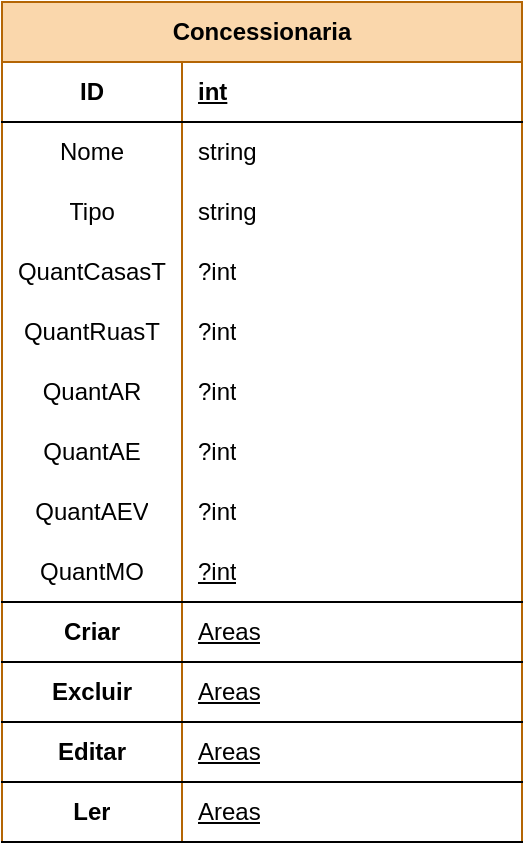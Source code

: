 <mxfile version="27.0.3">
  <diagram name="Página-1" id="a1Q3KeeRZzB9H183323k">
    <mxGraphModel dx="-798" dy="418" grid="1" gridSize="10" guides="1" tooltips="1" connect="1" arrows="1" fold="1" page="1" pageScale="1" pageWidth="827" pageHeight="1169" math="0" shadow="0">
      <root>
        <mxCell id="0" />
        <mxCell id="1" parent="0" />
        <mxCell id="GyBAFvrRMr1z9Tl2SE4X-1" value="Concessionaria" style="shape=table;startSize=30;container=1;collapsible=1;childLayout=tableLayout;fixedRows=1;rowLines=0;fontStyle=1;align=center;resizeLast=1;html=1;whiteSpace=wrap;fillColor=#fad7ac;strokeColor=#b46504;" vertex="1" parent="1">
          <mxGeometry x="1680" y="240" width="260" height="420" as="geometry" />
        </mxCell>
        <mxCell id="GyBAFvrRMr1z9Tl2SE4X-2" value="" style="shape=tableRow;horizontal=0;startSize=0;swimlaneHead=0;swimlaneBody=0;fillColor=none;collapsible=0;dropTarget=0;points=[[0,0.5],[1,0.5]];portConstraint=eastwest;top=0;left=0;right=0;bottom=1;html=1;" vertex="1" parent="GyBAFvrRMr1z9Tl2SE4X-1">
          <mxGeometry y="30" width="260" height="30" as="geometry" />
        </mxCell>
        <mxCell id="GyBAFvrRMr1z9Tl2SE4X-3" value="ID" style="shape=partialRectangle;connectable=0;fillColor=none;top=0;left=0;bottom=0;right=0;fontStyle=1;overflow=hidden;html=1;whiteSpace=wrap;" vertex="1" parent="GyBAFvrRMr1z9Tl2SE4X-2">
          <mxGeometry width="90" height="30" as="geometry">
            <mxRectangle width="90" height="30" as="alternateBounds" />
          </mxGeometry>
        </mxCell>
        <mxCell id="GyBAFvrRMr1z9Tl2SE4X-4" value="int" style="shape=partialRectangle;connectable=0;fillColor=none;top=0;left=0;bottom=0;right=0;align=left;spacingLeft=6;fontStyle=5;overflow=hidden;html=1;whiteSpace=wrap;" vertex="1" parent="GyBAFvrRMr1z9Tl2SE4X-2">
          <mxGeometry x="90" width="170" height="30" as="geometry">
            <mxRectangle width="170" height="30" as="alternateBounds" />
          </mxGeometry>
        </mxCell>
        <mxCell id="GyBAFvrRMr1z9Tl2SE4X-5" value="" style="shape=tableRow;horizontal=0;startSize=0;swimlaneHead=0;swimlaneBody=0;fillColor=none;collapsible=0;dropTarget=0;points=[[0,0.5],[1,0.5]];portConstraint=eastwest;top=0;left=0;right=0;bottom=0;html=1;" vertex="1" parent="GyBAFvrRMr1z9Tl2SE4X-1">
          <mxGeometry y="60" width="260" height="30" as="geometry" />
        </mxCell>
        <mxCell id="GyBAFvrRMr1z9Tl2SE4X-6" value="Nome" style="shape=partialRectangle;connectable=0;fillColor=none;top=0;left=0;bottom=0;right=0;editable=1;overflow=hidden;html=1;whiteSpace=wrap;" vertex="1" parent="GyBAFvrRMr1z9Tl2SE4X-5">
          <mxGeometry width="90" height="30" as="geometry">
            <mxRectangle width="90" height="30" as="alternateBounds" />
          </mxGeometry>
        </mxCell>
        <mxCell id="GyBAFvrRMr1z9Tl2SE4X-7" value="string" style="shape=partialRectangle;connectable=0;fillColor=none;top=0;left=0;bottom=0;right=0;align=left;spacingLeft=6;overflow=hidden;html=1;whiteSpace=wrap;" vertex="1" parent="GyBAFvrRMr1z9Tl2SE4X-5">
          <mxGeometry x="90" width="170" height="30" as="geometry">
            <mxRectangle width="170" height="30" as="alternateBounds" />
          </mxGeometry>
        </mxCell>
        <mxCell id="GyBAFvrRMr1z9Tl2SE4X-8" value="" style="shape=tableRow;horizontal=0;startSize=0;swimlaneHead=0;swimlaneBody=0;fillColor=none;collapsible=0;dropTarget=0;points=[[0,0.5],[1,0.5]];portConstraint=eastwest;top=0;left=0;right=0;bottom=0;html=1;" vertex="1" parent="GyBAFvrRMr1z9Tl2SE4X-1">
          <mxGeometry y="90" width="260" height="30" as="geometry" />
        </mxCell>
        <mxCell id="GyBAFvrRMr1z9Tl2SE4X-9" value="Tipo" style="shape=partialRectangle;connectable=0;fillColor=none;top=0;left=0;bottom=0;right=0;editable=1;overflow=hidden;html=1;whiteSpace=wrap;" vertex="1" parent="GyBAFvrRMr1z9Tl2SE4X-8">
          <mxGeometry width="90" height="30" as="geometry">
            <mxRectangle width="90" height="30" as="alternateBounds" />
          </mxGeometry>
        </mxCell>
        <mxCell id="GyBAFvrRMr1z9Tl2SE4X-10" value="string" style="shape=partialRectangle;connectable=0;fillColor=none;top=0;left=0;bottom=0;right=0;align=left;spacingLeft=6;overflow=hidden;html=1;whiteSpace=wrap;" vertex="1" parent="GyBAFvrRMr1z9Tl2SE4X-8">
          <mxGeometry x="90" width="170" height="30" as="geometry">
            <mxRectangle width="170" height="30" as="alternateBounds" />
          </mxGeometry>
        </mxCell>
        <mxCell id="GyBAFvrRMr1z9Tl2SE4X-11" value="" style="shape=tableRow;horizontal=0;startSize=0;swimlaneHead=0;swimlaneBody=0;fillColor=none;collapsible=0;dropTarget=0;points=[[0,0.5],[1,0.5]];portConstraint=eastwest;top=0;left=0;right=0;bottom=0;html=1;" vertex="1" parent="GyBAFvrRMr1z9Tl2SE4X-1">
          <mxGeometry y="120" width="260" height="30" as="geometry" />
        </mxCell>
        <mxCell id="GyBAFvrRMr1z9Tl2SE4X-12" value="QuantCasasT" style="shape=partialRectangle;connectable=0;fillColor=none;top=0;left=0;bottom=0;right=0;editable=1;overflow=hidden;html=1;whiteSpace=wrap;" vertex="1" parent="GyBAFvrRMr1z9Tl2SE4X-11">
          <mxGeometry width="90" height="30" as="geometry">
            <mxRectangle width="90" height="30" as="alternateBounds" />
          </mxGeometry>
        </mxCell>
        <mxCell id="GyBAFvrRMr1z9Tl2SE4X-13" value="?int" style="shape=partialRectangle;connectable=0;fillColor=none;top=0;left=0;bottom=0;right=0;align=left;spacingLeft=6;overflow=hidden;html=1;whiteSpace=wrap;" vertex="1" parent="GyBAFvrRMr1z9Tl2SE4X-11">
          <mxGeometry x="90" width="170" height="30" as="geometry">
            <mxRectangle width="170" height="30" as="alternateBounds" />
          </mxGeometry>
        </mxCell>
        <mxCell id="GyBAFvrRMr1z9Tl2SE4X-14" value="" style="shape=tableRow;horizontal=0;startSize=0;swimlaneHead=0;swimlaneBody=0;fillColor=none;collapsible=0;dropTarget=0;points=[[0,0.5],[1,0.5]];portConstraint=eastwest;top=0;left=0;right=0;bottom=0;html=1;" vertex="1" parent="GyBAFvrRMr1z9Tl2SE4X-1">
          <mxGeometry y="150" width="260" height="30" as="geometry" />
        </mxCell>
        <mxCell id="GyBAFvrRMr1z9Tl2SE4X-15" value="QuantRuasT" style="shape=partialRectangle;connectable=0;fillColor=none;top=0;left=0;bottom=0;right=0;editable=1;overflow=hidden;html=1;whiteSpace=wrap;" vertex="1" parent="GyBAFvrRMr1z9Tl2SE4X-14">
          <mxGeometry width="90" height="30" as="geometry">
            <mxRectangle width="90" height="30" as="alternateBounds" />
          </mxGeometry>
        </mxCell>
        <mxCell id="GyBAFvrRMr1z9Tl2SE4X-16" value="?int" style="shape=partialRectangle;connectable=0;fillColor=none;top=0;left=0;bottom=0;right=0;align=left;spacingLeft=6;overflow=hidden;html=1;whiteSpace=wrap;" vertex="1" parent="GyBAFvrRMr1z9Tl2SE4X-14">
          <mxGeometry x="90" width="170" height="30" as="geometry">
            <mxRectangle width="170" height="30" as="alternateBounds" />
          </mxGeometry>
        </mxCell>
        <mxCell id="GyBAFvrRMr1z9Tl2SE4X-17" value="" style="shape=tableRow;horizontal=0;startSize=0;swimlaneHead=0;swimlaneBody=0;fillColor=none;collapsible=0;dropTarget=0;points=[[0,0.5],[1,0.5]];portConstraint=eastwest;top=0;left=0;right=0;bottom=0;html=1;" vertex="1" parent="GyBAFvrRMr1z9Tl2SE4X-1">
          <mxGeometry y="180" width="260" height="30" as="geometry" />
        </mxCell>
        <mxCell id="GyBAFvrRMr1z9Tl2SE4X-18" value="QuantAR" style="shape=partialRectangle;connectable=0;fillColor=none;top=0;left=0;bottom=0;right=0;editable=1;overflow=hidden;html=1;whiteSpace=wrap;" vertex="1" parent="GyBAFvrRMr1z9Tl2SE4X-17">
          <mxGeometry width="90" height="30" as="geometry">
            <mxRectangle width="90" height="30" as="alternateBounds" />
          </mxGeometry>
        </mxCell>
        <mxCell id="GyBAFvrRMr1z9Tl2SE4X-19" value="?int" style="shape=partialRectangle;connectable=0;fillColor=none;top=0;left=0;bottom=0;right=0;align=left;spacingLeft=6;overflow=hidden;html=1;whiteSpace=wrap;" vertex="1" parent="GyBAFvrRMr1z9Tl2SE4X-17">
          <mxGeometry x="90" width="170" height="30" as="geometry">
            <mxRectangle width="170" height="30" as="alternateBounds" />
          </mxGeometry>
        </mxCell>
        <mxCell id="GyBAFvrRMr1z9Tl2SE4X-20" value="" style="shape=tableRow;horizontal=0;startSize=0;swimlaneHead=0;swimlaneBody=0;fillColor=none;collapsible=0;dropTarget=0;points=[[0,0.5],[1,0.5]];portConstraint=eastwest;top=0;left=0;right=0;bottom=0;html=1;" vertex="1" parent="GyBAFvrRMr1z9Tl2SE4X-1">
          <mxGeometry y="210" width="260" height="30" as="geometry" />
        </mxCell>
        <mxCell id="GyBAFvrRMr1z9Tl2SE4X-21" value="QuantAE" style="shape=partialRectangle;connectable=0;fillColor=none;top=0;left=0;bottom=0;right=0;editable=1;overflow=hidden;html=1;whiteSpace=wrap;" vertex="1" parent="GyBAFvrRMr1z9Tl2SE4X-20">
          <mxGeometry width="90" height="30" as="geometry">
            <mxRectangle width="90" height="30" as="alternateBounds" />
          </mxGeometry>
        </mxCell>
        <mxCell id="GyBAFvrRMr1z9Tl2SE4X-22" value="?int" style="shape=partialRectangle;connectable=0;fillColor=none;top=0;left=0;bottom=0;right=0;align=left;spacingLeft=6;overflow=hidden;html=1;whiteSpace=wrap;" vertex="1" parent="GyBAFvrRMr1z9Tl2SE4X-20">
          <mxGeometry x="90" width="170" height="30" as="geometry">
            <mxRectangle width="170" height="30" as="alternateBounds" />
          </mxGeometry>
        </mxCell>
        <mxCell id="GyBAFvrRMr1z9Tl2SE4X-23" value="" style="shape=tableRow;horizontal=0;startSize=0;swimlaneHead=0;swimlaneBody=0;fillColor=none;collapsible=0;dropTarget=0;points=[[0,0.5],[1,0.5]];portConstraint=eastwest;top=0;left=0;right=0;bottom=0;html=1;" vertex="1" parent="GyBAFvrRMr1z9Tl2SE4X-1">
          <mxGeometry y="240" width="260" height="30" as="geometry" />
        </mxCell>
        <mxCell id="GyBAFvrRMr1z9Tl2SE4X-24" value="QuantAEV" style="shape=partialRectangle;connectable=0;fillColor=none;top=0;left=0;bottom=0;right=0;editable=1;overflow=hidden;html=1;whiteSpace=wrap;" vertex="1" parent="GyBAFvrRMr1z9Tl2SE4X-23">
          <mxGeometry width="90" height="30" as="geometry">
            <mxRectangle width="90" height="30" as="alternateBounds" />
          </mxGeometry>
        </mxCell>
        <mxCell id="GyBAFvrRMr1z9Tl2SE4X-25" value="?int" style="shape=partialRectangle;connectable=0;fillColor=none;top=0;left=0;bottom=0;right=0;align=left;spacingLeft=6;overflow=hidden;html=1;whiteSpace=wrap;" vertex="1" parent="GyBAFvrRMr1z9Tl2SE4X-23">
          <mxGeometry x="90" width="170" height="30" as="geometry">
            <mxRectangle width="170" height="30" as="alternateBounds" />
          </mxGeometry>
        </mxCell>
        <mxCell id="GyBAFvrRMr1z9Tl2SE4X-26" value="" style="shape=tableRow;horizontal=0;startSize=0;swimlaneHead=0;swimlaneBody=0;fillColor=none;collapsible=0;dropTarget=0;points=[[0,0.5],[1,0.5]];portConstraint=eastwest;top=0;left=0;right=0;bottom=1;html=1;" vertex="1" parent="GyBAFvrRMr1z9Tl2SE4X-1">
          <mxGeometry y="270" width="260" height="30" as="geometry" />
        </mxCell>
        <mxCell id="GyBAFvrRMr1z9Tl2SE4X-27" value="QuantMO" style="shape=partialRectangle;connectable=0;fillColor=none;top=0;left=0;bottom=0;right=0;fontStyle=0;overflow=hidden;html=1;whiteSpace=wrap;" vertex="1" parent="GyBAFvrRMr1z9Tl2SE4X-26">
          <mxGeometry width="90" height="30" as="geometry">
            <mxRectangle width="90" height="30" as="alternateBounds" />
          </mxGeometry>
        </mxCell>
        <mxCell id="GyBAFvrRMr1z9Tl2SE4X-28" value="&lt;span style=&quot;font-weight: 400;&quot;&gt;?int&lt;/span&gt;" style="shape=partialRectangle;connectable=0;fillColor=none;top=0;left=0;bottom=0;right=0;align=left;spacingLeft=6;fontStyle=5;overflow=hidden;html=1;whiteSpace=wrap;" vertex="1" parent="GyBAFvrRMr1z9Tl2SE4X-26">
          <mxGeometry x="90" width="170" height="30" as="geometry">
            <mxRectangle width="170" height="30" as="alternateBounds" />
          </mxGeometry>
        </mxCell>
        <mxCell id="GyBAFvrRMr1z9Tl2SE4X-29" value="" style="shape=tableRow;horizontal=0;startSize=0;swimlaneHead=0;swimlaneBody=0;fillColor=none;collapsible=0;dropTarget=0;points=[[0,0.5],[1,0.5]];portConstraint=eastwest;top=0;left=0;right=0;bottom=1;html=1;" vertex="1" parent="GyBAFvrRMr1z9Tl2SE4X-1">
          <mxGeometry y="300" width="260" height="30" as="geometry" />
        </mxCell>
        <mxCell id="GyBAFvrRMr1z9Tl2SE4X-30" value="Criar" style="shape=partialRectangle;connectable=0;fillColor=none;top=0;left=0;bottom=0;right=0;fontStyle=1;overflow=hidden;html=1;whiteSpace=wrap;" vertex="1" parent="GyBAFvrRMr1z9Tl2SE4X-29">
          <mxGeometry width="90" height="30" as="geometry">
            <mxRectangle width="90" height="30" as="alternateBounds" />
          </mxGeometry>
        </mxCell>
        <mxCell id="GyBAFvrRMr1z9Tl2SE4X-31" value="&lt;span style=&quot;font-weight: 400;&quot;&gt;Areas&lt;/span&gt;" style="shape=partialRectangle;connectable=0;fillColor=none;top=0;left=0;bottom=0;right=0;align=left;spacingLeft=6;fontStyle=5;overflow=hidden;html=1;whiteSpace=wrap;" vertex="1" parent="GyBAFvrRMr1z9Tl2SE4X-29">
          <mxGeometry x="90" width="170" height="30" as="geometry">
            <mxRectangle width="170" height="30" as="alternateBounds" />
          </mxGeometry>
        </mxCell>
        <mxCell id="GyBAFvrRMr1z9Tl2SE4X-32" value="" style="shape=tableRow;horizontal=0;startSize=0;swimlaneHead=0;swimlaneBody=0;fillColor=none;collapsible=0;dropTarget=0;points=[[0,0.5],[1,0.5]];portConstraint=eastwest;top=0;left=0;right=0;bottom=1;html=1;" vertex="1" parent="GyBAFvrRMr1z9Tl2SE4X-1">
          <mxGeometry y="330" width="260" height="30" as="geometry" />
        </mxCell>
        <mxCell id="GyBAFvrRMr1z9Tl2SE4X-33" value="Excluir" style="shape=partialRectangle;connectable=0;fillColor=none;top=0;left=0;bottom=0;right=0;fontStyle=1;overflow=hidden;html=1;whiteSpace=wrap;" vertex="1" parent="GyBAFvrRMr1z9Tl2SE4X-32">
          <mxGeometry width="90" height="30" as="geometry">
            <mxRectangle width="90" height="30" as="alternateBounds" />
          </mxGeometry>
        </mxCell>
        <mxCell id="GyBAFvrRMr1z9Tl2SE4X-34" value="&lt;span style=&quot;font-weight: 400;&quot;&gt;Areas&lt;/span&gt;" style="shape=partialRectangle;connectable=0;fillColor=none;top=0;left=0;bottom=0;right=0;align=left;spacingLeft=6;fontStyle=5;overflow=hidden;html=1;whiteSpace=wrap;" vertex="1" parent="GyBAFvrRMr1z9Tl2SE4X-32">
          <mxGeometry x="90" width="170" height="30" as="geometry">
            <mxRectangle width="170" height="30" as="alternateBounds" />
          </mxGeometry>
        </mxCell>
        <mxCell id="GyBAFvrRMr1z9Tl2SE4X-35" value="" style="shape=tableRow;horizontal=0;startSize=0;swimlaneHead=0;swimlaneBody=0;fillColor=none;collapsible=0;dropTarget=0;points=[[0,0.5],[1,0.5]];portConstraint=eastwest;top=0;left=0;right=0;bottom=1;html=1;" vertex="1" parent="GyBAFvrRMr1z9Tl2SE4X-1">
          <mxGeometry y="360" width="260" height="30" as="geometry" />
        </mxCell>
        <mxCell id="GyBAFvrRMr1z9Tl2SE4X-36" value="Editar" style="shape=partialRectangle;connectable=0;fillColor=none;top=0;left=0;bottom=0;right=0;fontStyle=1;overflow=hidden;html=1;whiteSpace=wrap;" vertex="1" parent="GyBAFvrRMr1z9Tl2SE4X-35">
          <mxGeometry width="90" height="30" as="geometry">
            <mxRectangle width="90" height="30" as="alternateBounds" />
          </mxGeometry>
        </mxCell>
        <mxCell id="GyBAFvrRMr1z9Tl2SE4X-37" value="&lt;span style=&quot;font-weight: 400;&quot;&gt;Areas&lt;/span&gt;" style="shape=partialRectangle;connectable=0;fillColor=none;top=0;left=0;bottom=0;right=0;align=left;spacingLeft=6;fontStyle=5;overflow=hidden;html=1;whiteSpace=wrap;" vertex="1" parent="GyBAFvrRMr1z9Tl2SE4X-35">
          <mxGeometry x="90" width="170" height="30" as="geometry">
            <mxRectangle width="170" height="30" as="alternateBounds" />
          </mxGeometry>
        </mxCell>
        <mxCell id="GyBAFvrRMr1z9Tl2SE4X-38" value="" style="shape=tableRow;horizontal=0;startSize=0;swimlaneHead=0;swimlaneBody=0;fillColor=none;collapsible=0;dropTarget=0;points=[[0,0.5],[1,0.5]];portConstraint=eastwest;top=0;left=0;right=0;bottom=1;html=1;" vertex="1" parent="GyBAFvrRMr1z9Tl2SE4X-1">
          <mxGeometry y="390" width="260" height="30" as="geometry" />
        </mxCell>
        <mxCell id="GyBAFvrRMr1z9Tl2SE4X-39" value="Ler" style="shape=partialRectangle;connectable=0;fillColor=none;top=0;left=0;bottom=0;right=0;fontStyle=1;overflow=hidden;html=1;whiteSpace=wrap;" vertex="1" parent="GyBAFvrRMr1z9Tl2SE4X-38">
          <mxGeometry width="90" height="30" as="geometry">
            <mxRectangle width="90" height="30" as="alternateBounds" />
          </mxGeometry>
        </mxCell>
        <mxCell id="GyBAFvrRMr1z9Tl2SE4X-40" value="&lt;span style=&quot;font-weight: 400;&quot;&gt;Areas&lt;/span&gt;" style="shape=partialRectangle;connectable=0;fillColor=none;top=0;left=0;bottom=0;right=0;align=left;spacingLeft=6;fontStyle=5;overflow=hidden;html=1;whiteSpace=wrap;" vertex="1" parent="GyBAFvrRMr1z9Tl2SE4X-38">
          <mxGeometry x="90" width="170" height="30" as="geometry">
            <mxRectangle width="170" height="30" as="alternateBounds" />
          </mxGeometry>
        </mxCell>
      </root>
    </mxGraphModel>
  </diagram>
</mxfile>
